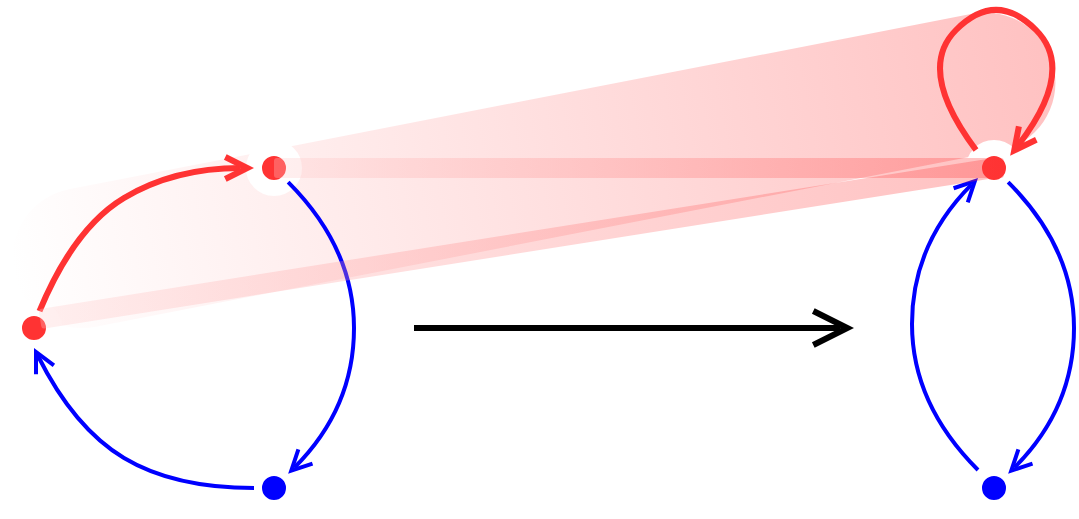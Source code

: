 <mxfile version="21.1.2" type="device">
  <diagram name="Page-1" id="lIGqZpMaBN4NJN3-Ng-W">
    <mxGraphModel dx="1553" dy="1025" grid="1" gridSize="10" guides="1" tooltips="1" connect="1" arrows="1" fold="1" page="1" pageScale="1" pageWidth="1100" pageHeight="850" math="0" shadow="0">
      <root>
        <mxCell id="0" />
        <mxCell id="1" parent="0" />
        <mxCell id="riA5b1nAxZIxLpvbB7OY-20" value="" style="rounded=1;whiteSpace=wrap;html=1;arcSize=50;rotation=-11;gradientColor=#FF3333;gradientDirection=east;strokeColor=none;opacity=30;" vertex="1" parent="1">
          <mxGeometry x="474.95" y="256.14" width="530" height="70" as="geometry" />
        </mxCell>
        <mxCell id="riA5b1nAxZIxLpvbB7OY-1" value="" style="ellipse;whiteSpace=wrap;html=1;aspect=fixed;strokeWidth=8;strokeColor=#FFFFFF;fillColor=#FF3333;" vertex="1" parent="1">
          <mxGeometry x="480" y="360" width="20" height="20" as="geometry" />
        </mxCell>
        <mxCell id="riA5b1nAxZIxLpvbB7OY-3" value="" style="ellipse;whiteSpace=wrap;html=1;aspect=fixed;strokeWidth=8;strokeColor=#FFFFFF;fillColor=#FF3333;" vertex="1" parent="1">
          <mxGeometry x="600" y="280" width="20" height="20" as="geometry" />
        </mxCell>
        <mxCell id="riA5b1nAxZIxLpvbB7OY-4" value="" style="curved=1;endArrow=open;html=1;rounded=0;exitX=0.637;exitY=0.079;exitDx=0;exitDy=0;entryX=0;entryY=0.5;entryDx=0;entryDy=0;strokeWidth=3;endFill=0;exitPerimeter=0;strokeColor=#FF3333;endSize=8;" edge="1" parent="1" source="riA5b1nAxZIxLpvbB7OY-1" target="riA5b1nAxZIxLpvbB7OY-3">
          <mxGeometry width="50" height="50" relative="1" as="geometry">
            <mxPoint x="590" y="500" as="sourcePoint" />
            <mxPoint x="640" y="450" as="targetPoint" />
            <Array as="points">
              <mxPoint x="510" y="320" />
              <mxPoint x="560" y="290" />
            </Array>
          </mxGeometry>
        </mxCell>
        <mxCell id="riA5b1nAxZIxLpvbB7OY-6" value="" style="ellipse;whiteSpace=wrap;html=1;aspect=fixed;strokeWidth=8;strokeColor=#FFFFFF;fillColor=#0000FF;" vertex="1" parent="1">
          <mxGeometry x="600" y="440" width="20" height="20" as="geometry" />
        </mxCell>
        <mxCell id="riA5b1nAxZIxLpvbB7OY-7" value="" style="curved=1;endArrow=open;html=1;rounded=0;entryX=0.5;entryY=1;entryDx=0;entryDy=0;strokeWidth=2;endFill=0;exitX=0;exitY=0.5;exitDx=0;exitDy=0;endSize=8;strokeColor=#0000FF;" edge="1" parent="1" source="riA5b1nAxZIxLpvbB7OY-6">
          <mxGeometry width="50" height="50" relative="1" as="geometry">
            <mxPoint x="570" y="450" as="sourcePoint" />
            <mxPoint x="490" y="380" as="targetPoint" />
            <Array as="points">
              <mxPoint x="560" y="450" />
              <mxPoint x="510" y="420" />
            </Array>
          </mxGeometry>
        </mxCell>
        <mxCell id="riA5b1nAxZIxLpvbB7OY-8" value="" style="curved=1;endArrow=open;html=1;rounded=0;exitX=1;exitY=1;exitDx=0;exitDy=0;entryX=1;entryY=0;entryDx=0;entryDy=0;strokeWidth=2;endFill=0;endSize=8;strokeColor=#0000FF;" edge="1" parent="1" source="riA5b1nAxZIxLpvbB7OY-3" target="riA5b1nAxZIxLpvbB7OY-6">
          <mxGeometry width="50" height="50" relative="1" as="geometry">
            <mxPoint x="700" y="392" as="sourcePoint" />
            <mxPoint x="807" y="320" as="targetPoint" />
            <Array as="points">
              <mxPoint x="650" y="330" />
              <mxPoint x="650" y="410" />
            </Array>
          </mxGeometry>
        </mxCell>
        <mxCell id="riA5b1nAxZIxLpvbB7OY-10" value="" style="ellipse;whiteSpace=wrap;html=1;aspect=fixed;strokeWidth=8;strokeColor=#FFFFFF;fillColor=#FF3333;" vertex="1" parent="1">
          <mxGeometry x="960" y="280" width="20" height="20" as="geometry" />
        </mxCell>
        <mxCell id="riA5b1nAxZIxLpvbB7OY-12" value="" style="ellipse;whiteSpace=wrap;html=1;aspect=fixed;strokeWidth=8;strokeColor=#FFFFFF;fillColor=#0000FF;" vertex="1" parent="1">
          <mxGeometry x="960" y="440" width="20" height="20" as="geometry" />
        </mxCell>
        <mxCell id="riA5b1nAxZIxLpvbB7OY-14" value="" style="curved=1;endArrow=open;html=1;rounded=0;exitX=1;exitY=1;exitDx=0;exitDy=0;entryX=1;entryY=0;entryDx=0;entryDy=0;strokeWidth=2;endFill=0;endSize=8;strokeColor=#0000FF;" edge="1" parent="1" source="riA5b1nAxZIxLpvbB7OY-10" target="riA5b1nAxZIxLpvbB7OY-12">
          <mxGeometry width="50" height="50" relative="1" as="geometry">
            <mxPoint x="1060" y="392" as="sourcePoint" />
            <mxPoint x="1167" y="320" as="targetPoint" />
            <Array as="points">
              <mxPoint x="1010" y="330" />
              <mxPoint x="1010" y="410" />
            </Array>
          </mxGeometry>
        </mxCell>
        <mxCell id="riA5b1nAxZIxLpvbB7OY-15" value="" style="curved=1;endArrow=open;html=1;rounded=0;exitX=1;exitY=1;exitDx=0;exitDy=0;entryX=1;entryY=0;entryDx=0;entryDy=0;strokeWidth=2;endFill=0;endSize=8;strokeColor=#0000FF;" edge="1" parent="1">
          <mxGeometry width="50" height="50" relative="1" as="geometry">
            <mxPoint x="962" y="441" as="sourcePoint" />
            <mxPoint x="962" y="295" as="targetPoint" />
            <Array as="points">
              <mxPoint x="929" y="408" />
              <mxPoint x="929" y="328" />
            </Array>
          </mxGeometry>
        </mxCell>
        <mxCell id="riA5b1nAxZIxLpvbB7OY-16" value="" style="curved=1;endArrow=open;html=1;rounded=0;exitX=1;exitY=1;exitDx=0;exitDy=0;entryX=1;entryY=0;entryDx=0;entryDy=0;strokeWidth=3;endFill=0;strokeColor=#FF3333;endSize=8;" edge="1" parent="1">
          <mxGeometry width="50" height="50" relative="1" as="geometry">
            <mxPoint x="961" y="281" as="sourcePoint" />
            <mxPoint x="978.071" y="283.929" as="targetPoint" />
            <Array as="points">
              <mxPoint x="931" y="241" />
              <mxPoint x="971" y="201" />
              <mxPoint x="1011" y="241" />
            </Array>
          </mxGeometry>
        </mxCell>
        <mxCell id="riA5b1nAxZIxLpvbB7OY-17" value="" style="rounded=1;whiteSpace=wrap;html=1;rotation=-9;gradientColor=#FF3333;gradientDirection=east;strokeColor=none;opacity=30;fillColor=#FFCCCC;" vertex="1" parent="1">
          <mxGeometry x="490.06" y="322.61" width="484.91" height="10" as="geometry" />
        </mxCell>
        <mxCell id="riA5b1nAxZIxLpvbB7OY-18" value="" style="rounded=1;whiteSpace=wrap;html=1;rotation=0;gradientColor=#FF3333;gradientDirection=east;strokeColor=none;opacity=30;fillColor=#FFCCCC;" vertex="1" parent="1">
          <mxGeometry x="610" y="285" width="364.91" height="10" as="geometry" />
        </mxCell>
        <mxCell id="riA5b1nAxZIxLpvbB7OY-21" value="" style="endArrow=open;html=1;rounded=0;endFill=0;strokeWidth=3;endSize=14;strokeColor=#000000;" edge="1" parent="1">
          <mxGeometry width="50" height="50" relative="1" as="geometry">
            <mxPoint x="680" y="370" as="sourcePoint" />
            <mxPoint x="900" y="370" as="targetPoint" />
          </mxGeometry>
        </mxCell>
      </root>
    </mxGraphModel>
  </diagram>
</mxfile>
